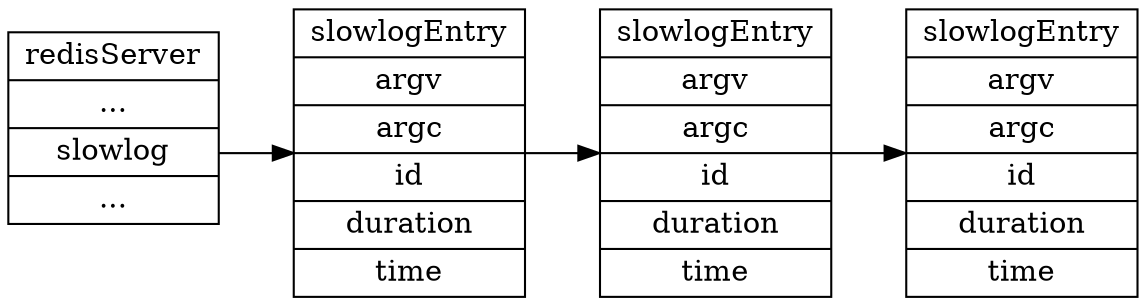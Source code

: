 digraph g {

    rankdir = LR;

    node [shape = record];

    // nodes

    redisServer [label = "redisServer | ... |<slowlog> slowlog | ... "];

    slowlog_1 [label = "<head>slowlogEntry | argv | argc | id | duration | time"];
    slowlog_2 [label = "<head>slowlogEntry | argv | argc | id | duration | time"];
    slowlog_3 [label = "<head>slowlogEntry | argv | argc | id | duration | time"];

    // edges

    redisServer:slowlog -> slowlog_1;
    slowlog_1 -> slowlog_2;
    slowlog_2 -> slowlog_3;
}
